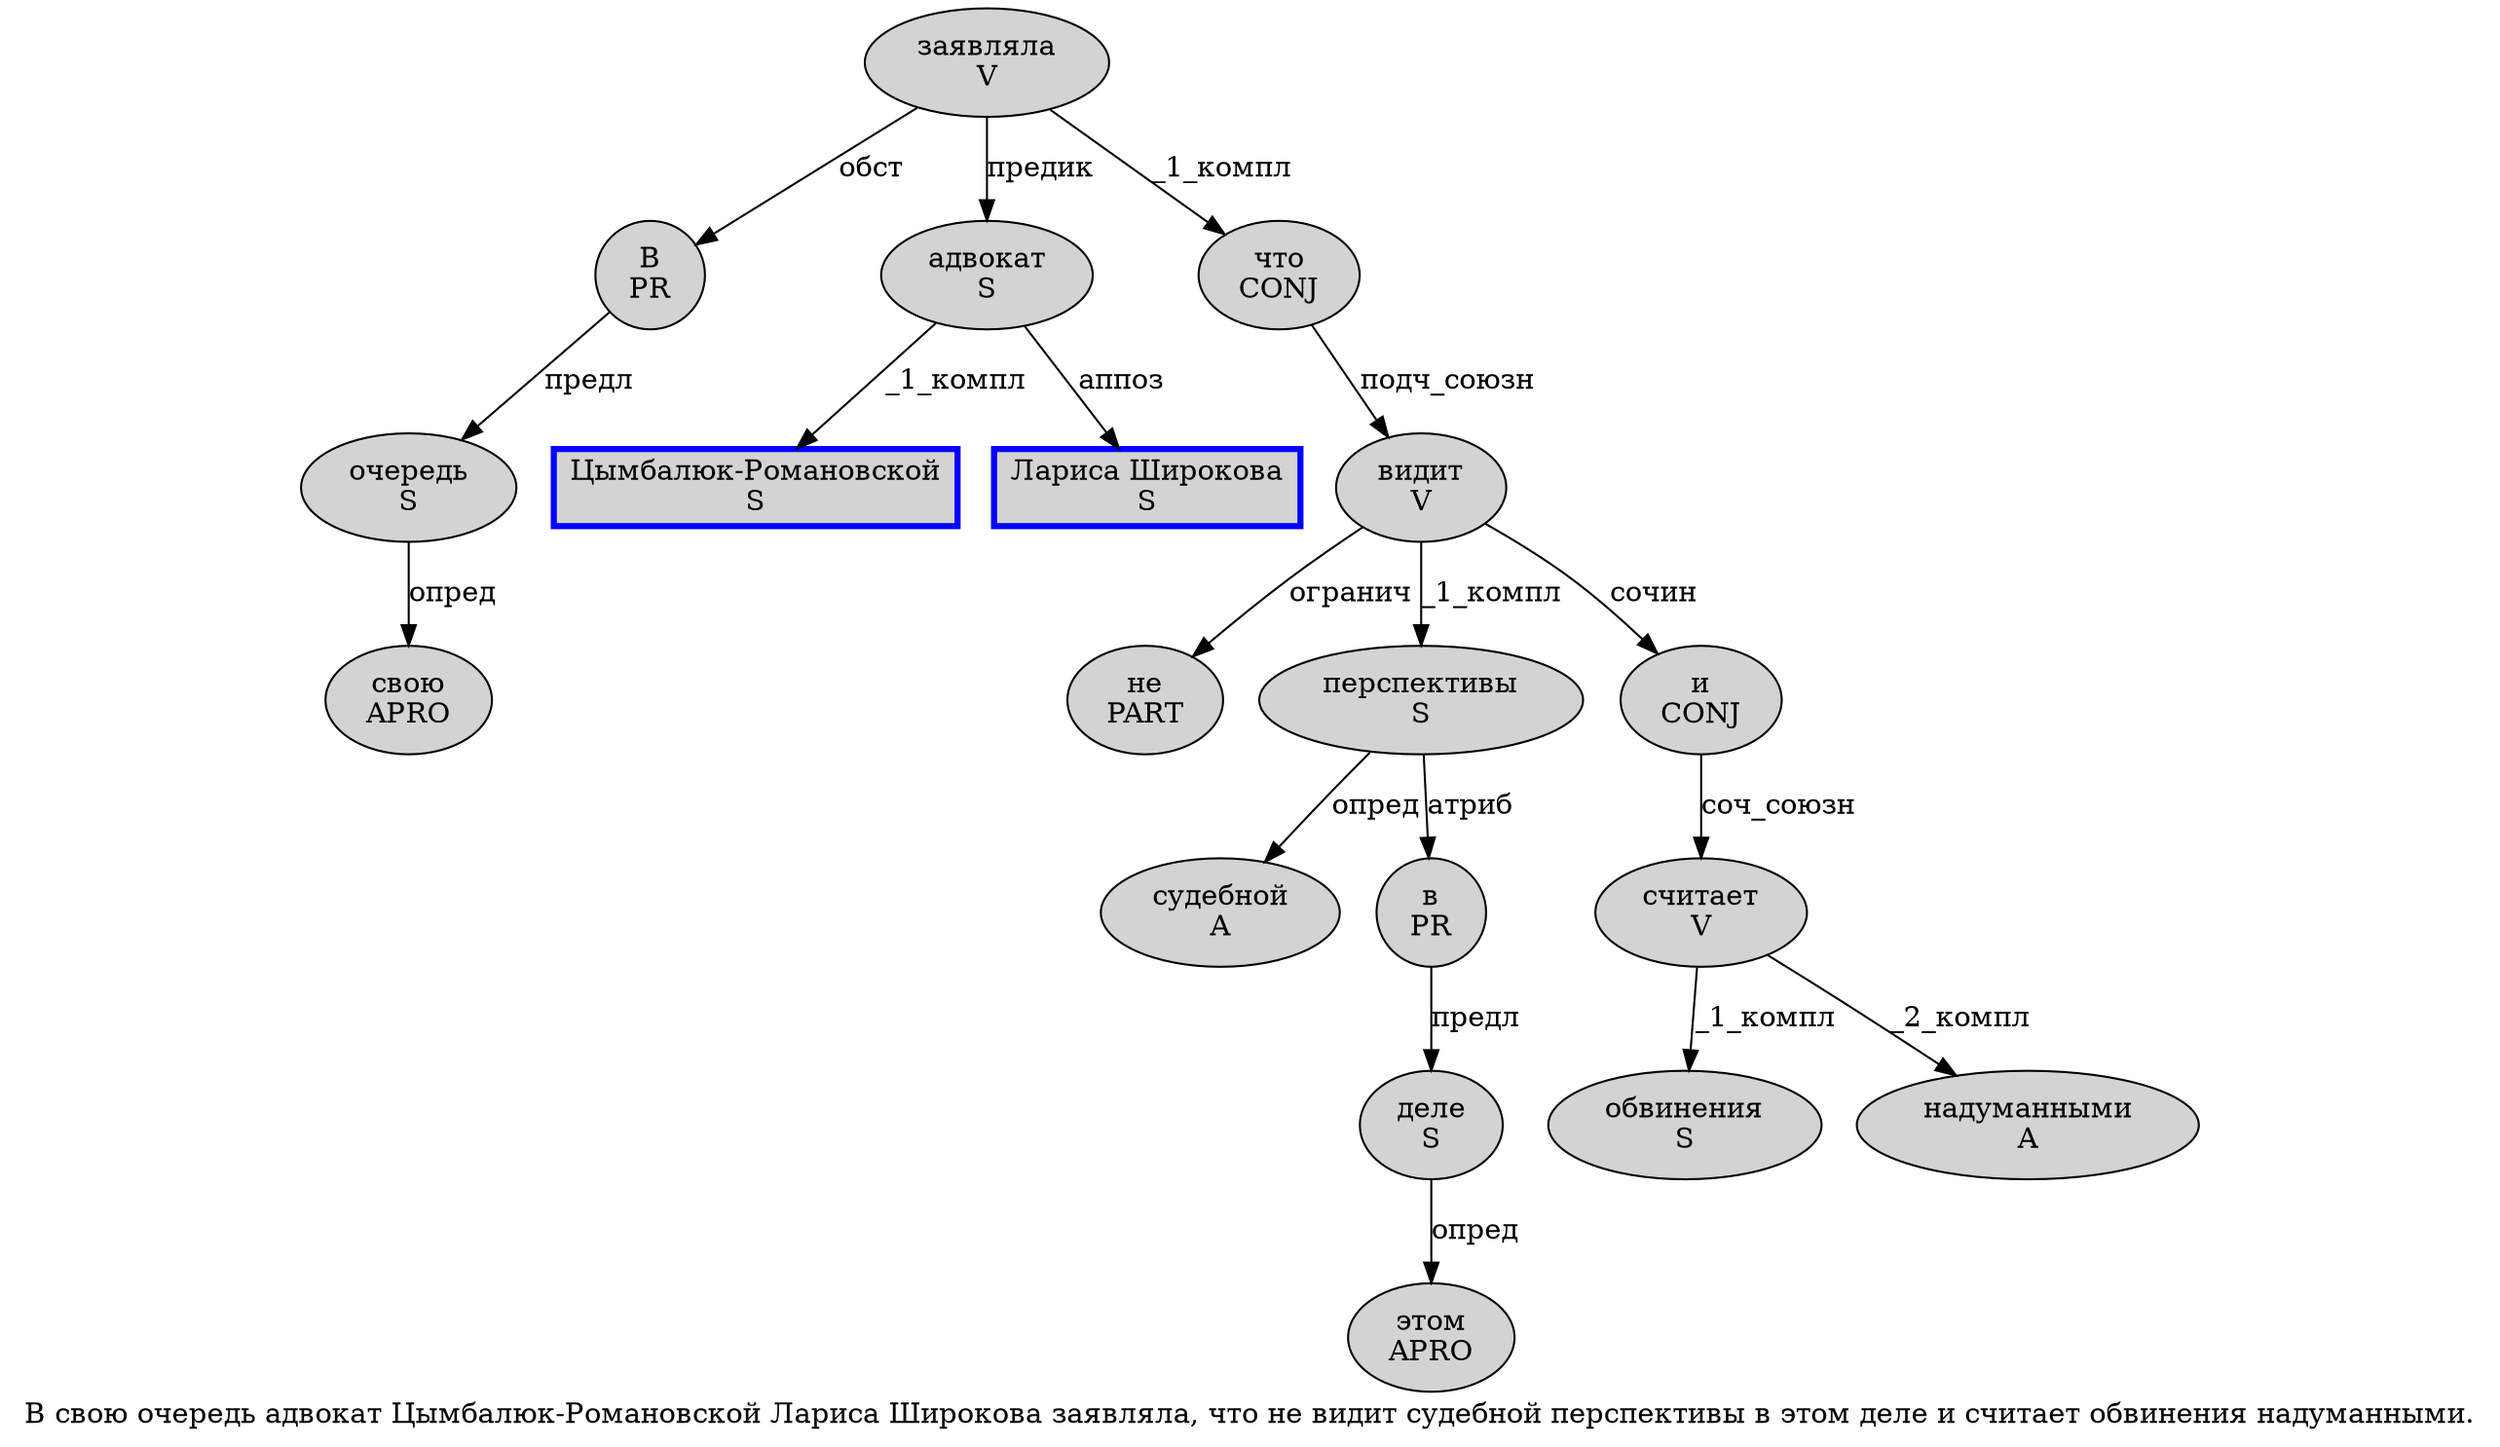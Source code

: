 digraph SENTENCE_12 {
	graph [label="В свою очередь адвокат Цымбалюк-Романовской Лариса Широкова заявляла, что не видит судебной перспективы в этом деле и считает обвинения надуманными."]
	node [style=filled]
		0 [label="В
PR" color="" fillcolor=lightgray penwidth=1 shape=ellipse]
		1 [label="свою
APRO" color="" fillcolor=lightgray penwidth=1 shape=ellipse]
		2 [label="очередь
S" color="" fillcolor=lightgray penwidth=1 shape=ellipse]
		3 [label="адвокат
S" color="" fillcolor=lightgray penwidth=1 shape=ellipse]
		4 [label="Цымбалюк-Романовской
S" color=blue fillcolor=lightgray penwidth=3 shape=box]
		5 [label="Лариса Широкова
S" color=blue fillcolor=lightgray penwidth=3 shape=box]
		6 [label="заявляла
V" color="" fillcolor=lightgray penwidth=1 shape=ellipse]
		8 [label="что
CONJ" color="" fillcolor=lightgray penwidth=1 shape=ellipse]
		9 [label="не
PART" color="" fillcolor=lightgray penwidth=1 shape=ellipse]
		10 [label="видит
V" color="" fillcolor=lightgray penwidth=1 shape=ellipse]
		11 [label="судебной
A" color="" fillcolor=lightgray penwidth=1 shape=ellipse]
		12 [label="перспективы
S" color="" fillcolor=lightgray penwidth=1 shape=ellipse]
		13 [label="в
PR" color="" fillcolor=lightgray penwidth=1 shape=ellipse]
		14 [label="этом
APRO" color="" fillcolor=lightgray penwidth=1 shape=ellipse]
		15 [label="деле
S" color="" fillcolor=lightgray penwidth=1 shape=ellipse]
		16 [label="и
CONJ" color="" fillcolor=lightgray penwidth=1 shape=ellipse]
		17 [label="считает
V" color="" fillcolor=lightgray penwidth=1 shape=ellipse]
		18 [label="обвинения
S" color="" fillcolor=lightgray penwidth=1 shape=ellipse]
		19 [label="надуманными
A" color="" fillcolor=lightgray penwidth=1 shape=ellipse]
			12 -> 11 [label="опред"]
			12 -> 13 [label="атриб"]
			6 -> 0 [label="обст"]
			6 -> 3 [label="предик"]
			6 -> 8 [label="_1_компл"]
			13 -> 15 [label="предл"]
			8 -> 10 [label="подч_союзн"]
			2 -> 1 [label="опред"]
			16 -> 17 [label="соч_союзн"]
			15 -> 14 [label="опред"]
			0 -> 2 [label="предл"]
			17 -> 18 [label="_1_компл"]
			17 -> 19 [label="_2_компл"]
			3 -> 4 [label="_1_компл"]
			3 -> 5 [label="аппоз"]
			10 -> 9 [label="огранич"]
			10 -> 12 [label="_1_компл"]
			10 -> 16 [label="сочин"]
}